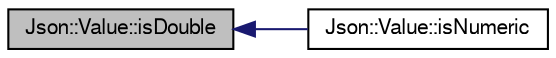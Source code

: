 digraph "Json::Value::isDouble"
{
  edge [fontname="FreeSans",fontsize="10",labelfontname="FreeSans",labelfontsize="10"];
  node [fontname="FreeSans",fontsize="10",shape=record];
  rankdir="LR";
  Node1 [label="Json::Value::isDouble",height=0.2,width=0.4,color="black", fillcolor="grey75", style="filled" fontcolor="black"];
  Node1 -> Node2 [dir="back",color="midnightblue",fontsize="10",style="solid",fontname="FreeSans"];
  Node2 [label="Json::Value::isNumeric",height=0.2,width=0.4,color="black", fillcolor="white", style="filled",URL="$class_json_1_1_value.html#a8ce848900e2e8fa23a41fcc2c1409fab"];
}
